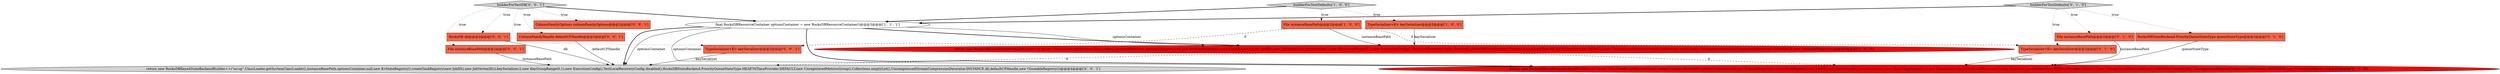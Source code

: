 digraph {
10 [style = filled, label = "ColumnFamilyHandle defaultCFHandle@@@2@@@['0', '0', '1']", fillcolor = tomato, shape = box image = "AAA0AAABBB3BBB"];
2 [style = filled, label = "final RocksDBResourceContainer optionsContainer = new RocksDBResourceContainer()@@@3@@@['1', '1', '1']", fillcolor = white, shape = ellipse image = "AAA0AAABBB1BBB"];
4 [style = filled, label = "builderForTestDefaults['1', '0', '0']", fillcolor = lightgray, shape = diamond image = "AAA0AAABBB1BBB"];
13 [style = filled, label = "ColumnFamilyOptions columnFamilyOptions@@@2@@@['0', '0', '1']", fillcolor = tomato, shape = box image = "AAA0AAABBB3BBB"];
8 [style = filled, label = "return new RocksDBKeyedStateBackendBuilder<>(\"no-op\",ClassLoader.getSystemClassLoader(),instanceBasePath,optionsContainer,null,new KvStateRegistry().createTaskRegistry(new JobID(),new JobVertexID()),keySerializer,2,new KeyGroupRange(0,1),new ExecutionConfig(),TestLocalRecoveryConfig.disabled(),queueStateType,TtlTimeProvider.DEFAULT,new UnregisteredMetricsGroup(),Collections.emptyList(),UncompressedStreamCompressionDecorator.INSTANCE,new CloseableRegistry())@@@4@@@['0', '1', '0']", fillcolor = red, shape = ellipse image = "AAA1AAABBB2BBB"];
9 [style = filled, label = "TypeSerializer<K> keySerializer@@@2@@@['0', '1', '0']", fillcolor = tomato, shape = box image = "AAA1AAABBB2BBB"];
5 [style = filled, label = "builderForTestDefaults['0', '1', '0']", fillcolor = lightgray, shape = diamond image = "AAA0AAABBB2BBB"];
12 [style = filled, label = "RocksDB db@@@2@@@['0', '0', '1']", fillcolor = tomato, shape = box image = "AAA0AAABBB3BBB"];
15 [style = filled, label = "return new RocksDBKeyedStateBackendBuilder<>(\"no-op\",ClassLoader.getSystemClassLoader(),instanceBasePath,optionsContainer,null,new KvStateRegistry().createTaskRegistry(new JobID(),new JobVertexID()),keySerializer,2,new KeyGroupRange(0,1),new ExecutionConfig(),TestLocalRecoveryConfig.disabled(),RocksDBStateBackend.PriorityQueueStateType.HEAP,TtlTimeProvider.DEFAULT,new UnregisteredMetricsGroup(),Collections.emptyList(),UncompressedStreamCompressionDecorator.INSTANCE,db,defaultCFHandle,new CloseableRegistry())@@@4@@@['0', '0', '1']", fillcolor = lightgray, shape = ellipse image = "AAA0AAABBB3BBB"];
16 [style = filled, label = "builderForTestDB['0', '0', '1']", fillcolor = lightgray, shape = diamond image = "AAA0AAABBB3BBB"];
3 [style = filled, label = "File instanceBasePath@@@2@@@['1', '0', '0']", fillcolor = tomato, shape = box image = "AAA1AAABBB1BBB"];
1 [style = filled, label = "TypeSerializer<K> keySerializer@@@2@@@['1', '0', '0']", fillcolor = tomato, shape = box image = "AAA0AAABBB1BBB"];
6 [style = filled, label = "File instanceBasePath@@@2@@@['0', '1', '0']", fillcolor = tomato, shape = box image = "AAA0AAABBB2BBB"];
7 [style = filled, label = "RocksDBStateBackend.PriorityQueueStateType queueStateType@@@2@@@['0', '1', '0']", fillcolor = tomato, shape = box image = "AAA0AAABBB2BBB"];
14 [style = filled, label = "TypeSerializer<K> keySerializer@@@2@@@['0', '0', '1']", fillcolor = tomato, shape = box image = "AAA0AAABBB3BBB"];
11 [style = filled, label = "File instanceBasePath@@@2@@@['0', '0', '1']", fillcolor = tomato, shape = box image = "AAA0AAABBB3BBB"];
0 [style = filled, label = "return new RocksDBKeyedStateBackendBuilder<>(\"no-op\",ClassLoader.getSystemClassLoader(),instanceBasePath,optionsContainer,null,new KvStateRegistry().createTaskRegistry(new JobID(),new JobVertexID()),keySerializer,2,new KeyGroupRange(0,1),new ExecutionConfig(),TestLocalRecoveryConfig.disabled(),RocksDBStateBackend.PriorityQueueStateType.HEAP,TtlTimeProvider.DEFAULT,new UnregisteredMetricsGroup(),Collections.emptyList(),UncompressedStreamCompressionDecorator.INSTANCE,new CloseableRegistry())@@@4@@@['1', '0', '0']", fillcolor = red, shape = ellipse image = "AAA1AAABBB1BBB"];
16->12 [style = dotted, label="true"];
2->15 [style = solid, label="optionsContainer"];
12->15 [style = solid, label="db"];
16->13 [style = dotted, label="true"];
4->1 [style = dotted, label="true"];
5->6 [style = dotted, label="true"];
0->15 [style = dashed, label="0"];
1->0 [style = solid, label="keySerializer"];
4->2 [style = bold, label=""];
16->2 [style = bold, label=""];
2->8 [style = solid, label="optionsContainer"];
16->10 [style = dotted, label="true"];
11->15 [style = solid, label="instanceBasePath"];
10->15 [style = solid, label="defaultCFHandle"];
5->2 [style = bold, label=""];
2->0 [style = bold, label=""];
3->0 [style = solid, label="instanceBasePath"];
9->8 [style = solid, label="keySerializer"];
4->3 [style = dotted, label="true"];
6->8 [style = solid, label="instanceBasePath"];
3->9 [style = dashed, label="0"];
14->15 [style = solid, label="keySerializer"];
5->7 [style = dotted, label="true"];
2->15 [style = bold, label=""];
16->14 [style = dotted, label="true"];
7->8 [style = solid, label="queueStateType"];
5->9 [style = dotted, label="true"];
0->8 [style = dashed, label="0"];
3->14 [style = dashed, label="0"];
16->11 [style = dotted, label="true"];
2->0 [style = solid, label="optionsContainer"];
2->8 [style = bold, label=""];
}
